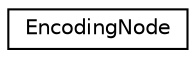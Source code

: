 digraph "Graphical Class Hierarchy"
{
 // LATEX_PDF_SIZE
  edge [fontname="Helvetica",fontsize="10",labelfontname="Helvetica",labelfontsize="10"];
  node [fontname="Helvetica",fontsize="10",shape=record];
  rankdir="LR";
  Node0 [label="EncodingNode",height=0.2,width=0.4,color="black", fillcolor="white", style="filled",URL="$classoperations__research_1_1sat_1_1_encoding_node.html",tooltip=" "];
}
